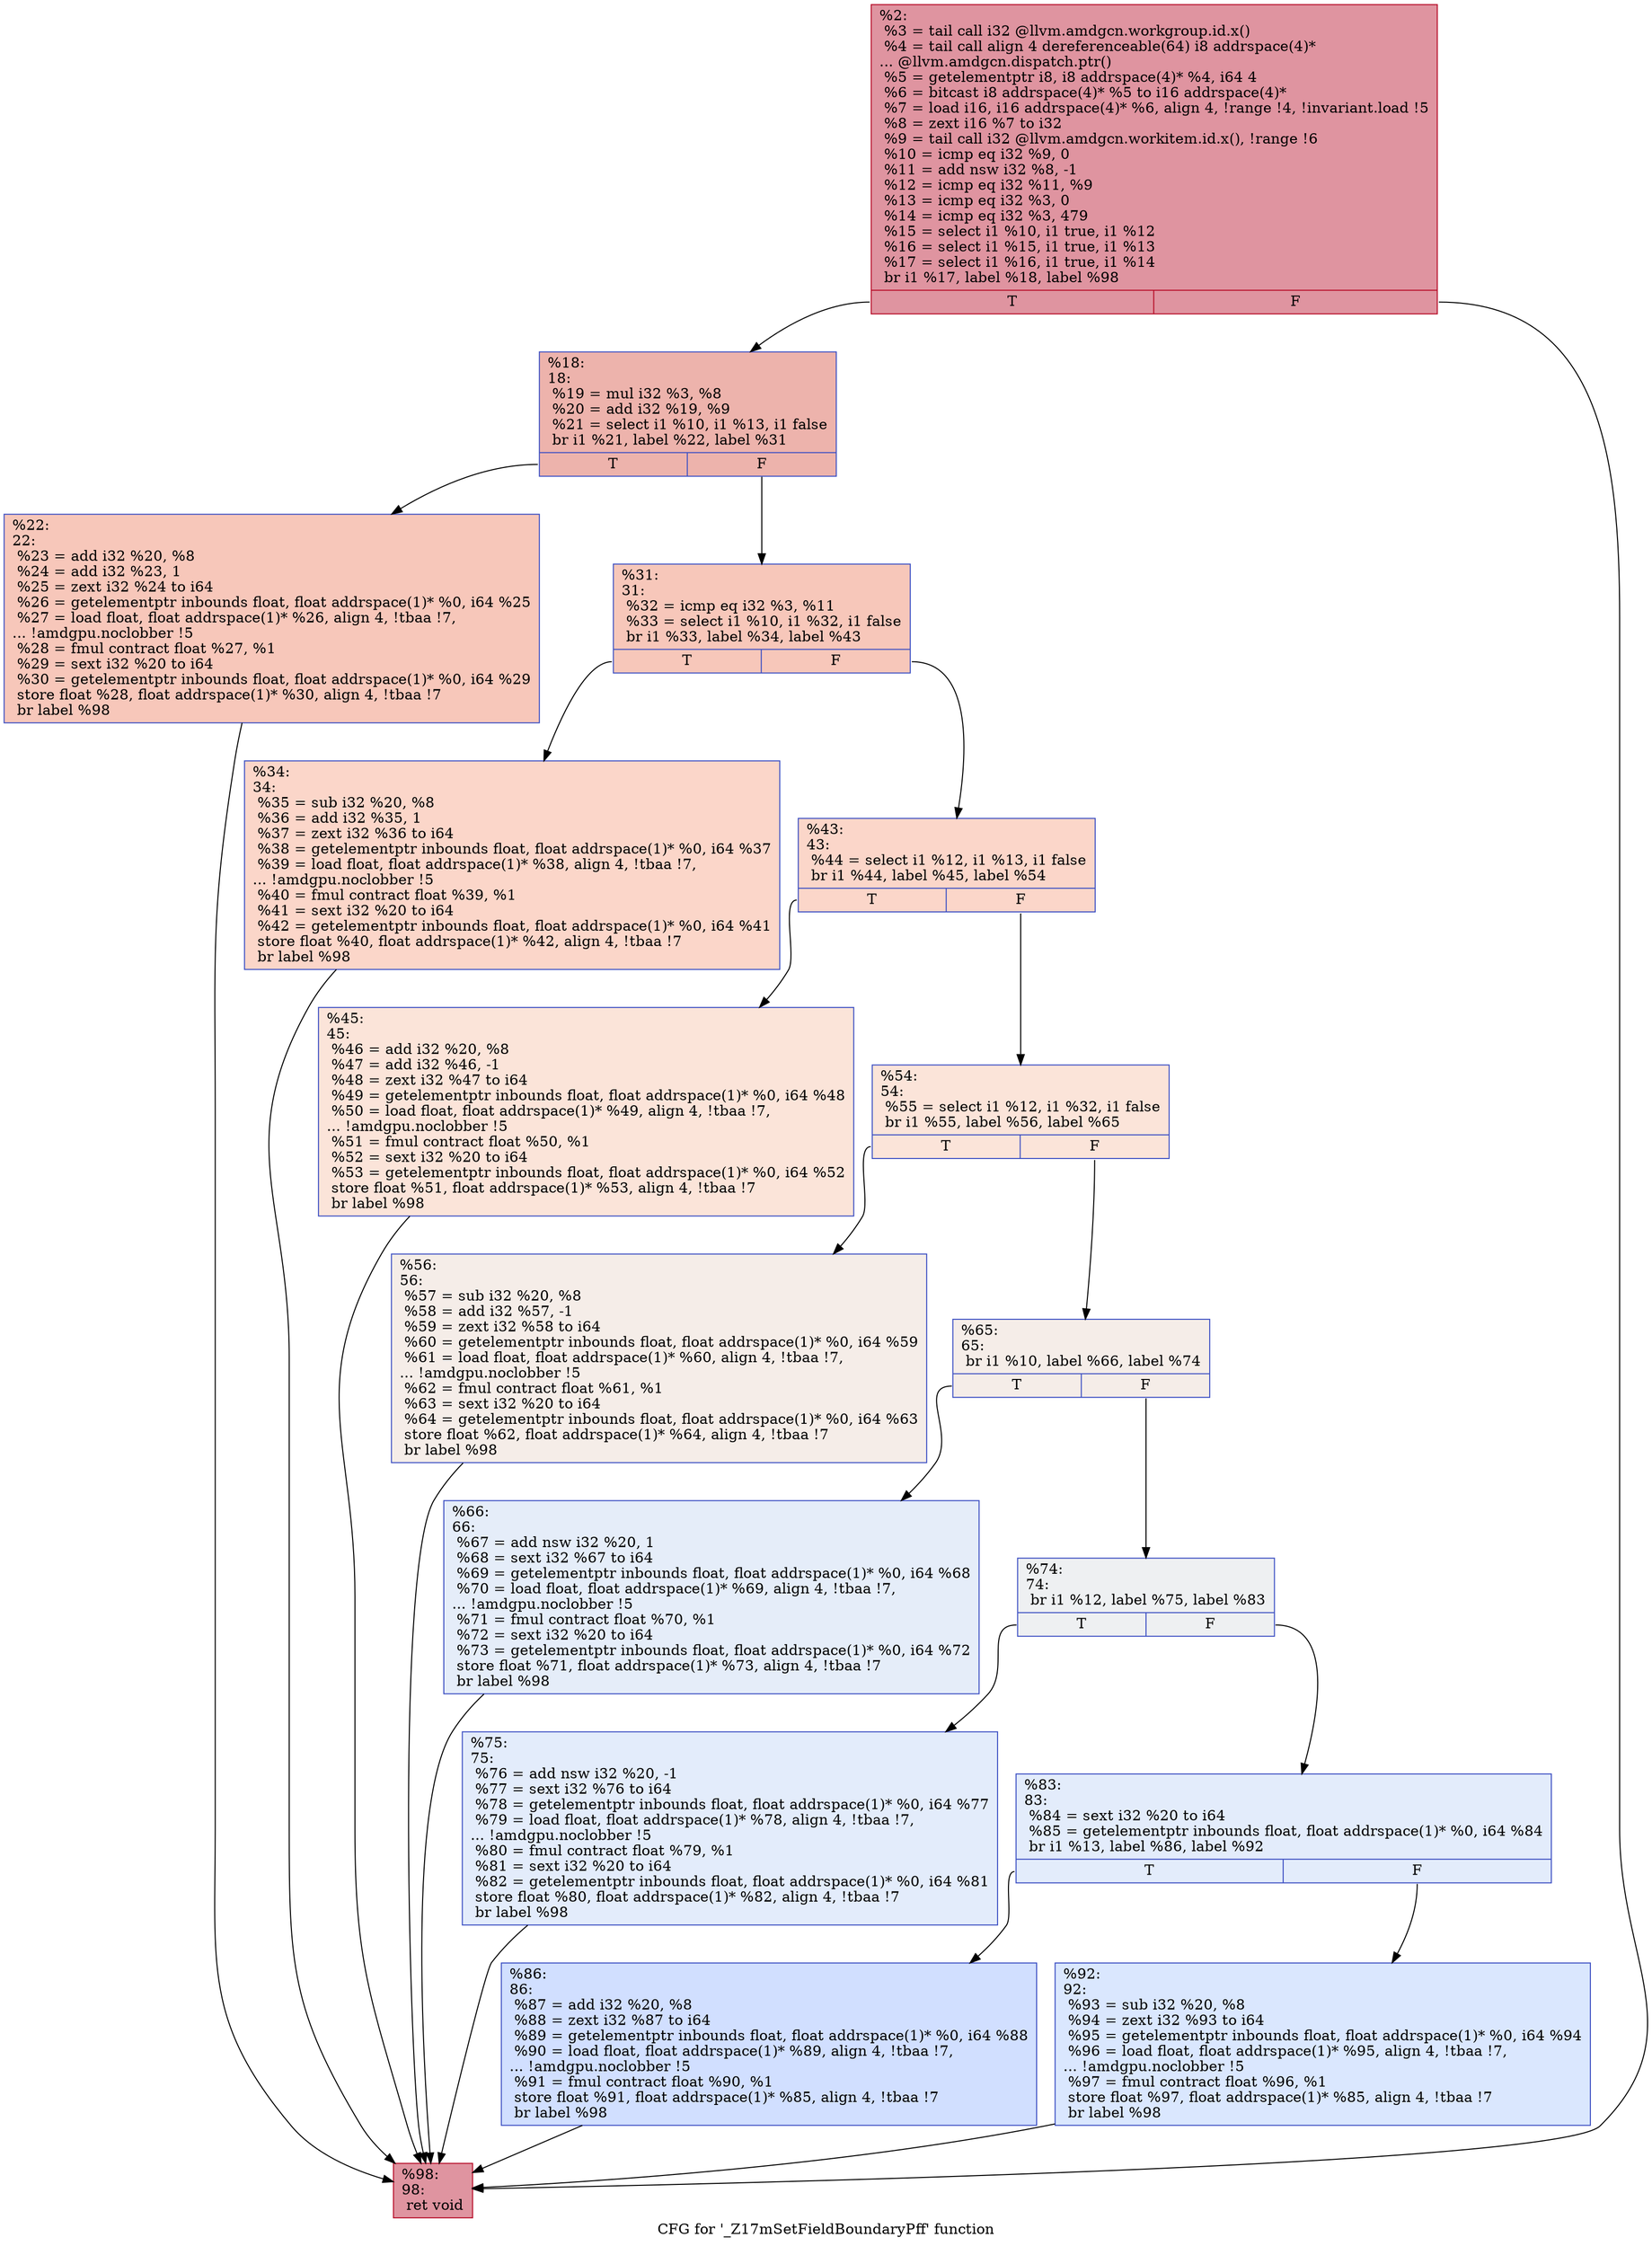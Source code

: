 digraph "CFG for '_Z17mSetFieldBoundaryPff' function" {
	label="CFG for '_Z17mSetFieldBoundaryPff' function";

	Node0x4aad170 [shape=record,color="#b70d28ff", style=filled, fillcolor="#b70d2870",label="{%2:\l  %3 = tail call i32 @llvm.amdgcn.workgroup.id.x()\l  %4 = tail call align 4 dereferenceable(64) i8 addrspace(4)*\l... @llvm.amdgcn.dispatch.ptr()\l  %5 = getelementptr i8, i8 addrspace(4)* %4, i64 4\l  %6 = bitcast i8 addrspace(4)* %5 to i16 addrspace(4)*\l  %7 = load i16, i16 addrspace(4)* %6, align 4, !range !4, !invariant.load !5\l  %8 = zext i16 %7 to i32\l  %9 = tail call i32 @llvm.amdgcn.workitem.id.x(), !range !6\l  %10 = icmp eq i32 %9, 0\l  %11 = add nsw i32 %8, -1\l  %12 = icmp eq i32 %11, %9\l  %13 = icmp eq i32 %3, 0\l  %14 = icmp eq i32 %3, 479\l  %15 = select i1 %10, i1 true, i1 %12\l  %16 = select i1 %15, i1 true, i1 %13\l  %17 = select i1 %16, i1 true, i1 %14\l  br i1 %17, label %18, label %98\l|{<s0>T|<s1>F}}"];
	Node0x4aad170:s0 -> Node0x4aaeb30;
	Node0x4aad170:s1 -> Node0x4aaf540;
	Node0x4aaeb30 [shape=record,color="#3d50c3ff", style=filled, fillcolor="#d6524470",label="{%18:\l18:                                               \l  %19 = mul i32 %3, %8\l  %20 = add i32 %19, %9\l  %21 = select i1 %10, i1 %13, i1 false\l  br i1 %21, label %22, label %31\l|{<s0>T|<s1>F}}"];
	Node0x4aaeb30:s0 -> Node0x4aaf880;
	Node0x4aaeb30:s1 -> Node0x4aaf8d0;
	Node0x4aaf880 [shape=record,color="#3d50c3ff", style=filled, fillcolor="#ec7f6370",label="{%22:\l22:                                               \l  %23 = add i32 %20, %8\l  %24 = add i32 %23, 1\l  %25 = zext i32 %24 to i64\l  %26 = getelementptr inbounds float, float addrspace(1)* %0, i64 %25\l  %27 = load float, float addrspace(1)* %26, align 4, !tbaa !7,\l... !amdgpu.noclobber !5\l  %28 = fmul contract float %27, %1\l  %29 = sext i32 %20 to i64\l  %30 = getelementptr inbounds float, float addrspace(1)* %0, i64 %29\l  store float %28, float addrspace(1)* %30, align 4, !tbaa !7\l  br label %98\l}"];
	Node0x4aaf880 -> Node0x4aaf540;
	Node0x4aaf8d0 [shape=record,color="#3d50c3ff", style=filled, fillcolor="#ec7f6370",label="{%31:\l31:                                               \l  %32 = icmp eq i32 %3, %11\l  %33 = select i1 %10, i1 %32, i1 false\l  br i1 %33, label %34, label %43\l|{<s0>T|<s1>F}}"];
	Node0x4aaf8d0:s0 -> Node0x4aaf430;
	Node0x4aaf8d0:s1 -> Node0x4ab0ff0;
	Node0x4aaf430 [shape=record,color="#3d50c3ff", style=filled, fillcolor="#f6a38570",label="{%34:\l34:                                               \l  %35 = sub i32 %20, %8\l  %36 = add i32 %35, 1\l  %37 = zext i32 %36 to i64\l  %38 = getelementptr inbounds float, float addrspace(1)* %0, i64 %37\l  %39 = load float, float addrspace(1)* %38, align 4, !tbaa !7,\l... !amdgpu.noclobber !5\l  %40 = fmul contract float %39, %1\l  %41 = sext i32 %20 to i64\l  %42 = getelementptr inbounds float, float addrspace(1)* %0, i64 %41\l  store float %40, float addrspace(1)* %42, align 4, !tbaa !7\l  br label %98\l}"];
	Node0x4aaf430 -> Node0x4aaf540;
	Node0x4ab0ff0 [shape=record,color="#3d50c3ff", style=filled, fillcolor="#f6a38570",label="{%43:\l43:                                               \l  %44 = select i1 %12, i1 %13, i1 false\l  br i1 %44, label %45, label %54\l|{<s0>T|<s1>F}}"];
	Node0x4ab0ff0:s0 -> Node0x4ab1720;
	Node0x4ab0ff0:s1 -> Node0x4ab1770;
	Node0x4ab1720 [shape=record,color="#3d50c3ff", style=filled, fillcolor="#f5c1a970",label="{%45:\l45:                                               \l  %46 = add i32 %20, %8\l  %47 = add i32 %46, -1\l  %48 = zext i32 %47 to i64\l  %49 = getelementptr inbounds float, float addrspace(1)* %0, i64 %48\l  %50 = load float, float addrspace(1)* %49, align 4, !tbaa !7,\l... !amdgpu.noclobber !5\l  %51 = fmul contract float %50, %1\l  %52 = sext i32 %20 to i64\l  %53 = getelementptr inbounds float, float addrspace(1)* %0, i64 %52\l  store float %51, float addrspace(1)* %53, align 4, !tbaa !7\l  br label %98\l}"];
	Node0x4ab1720 -> Node0x4aaf540;
	Node0x4ab1770 [shape=record,color="#3d50c3ff", style=filled, fillcolor="#f5c1a970",label="{%54:\l54:                                               \l  %55 = select i1 %12, i1 %32, i1 false\l  br i1 %55, label %56, label %65\l|{<s0>T|<s1>F}}"];
	Node0x4ab1770:s0 -> Node0x4ab1ea0;
	Node0x4ab1770:s1 -> Node0x4ab1ef0;
	Node0x4ab1ea0 [shape=record,color="#3d50c3ff", style=filled, fillcolor="#e8d6cc70",label="{%56:\l56:                                               \l  %57 = sub i32 %20, %8\l  %58 = add i32 %57, -1\l  %59 = zext i32 %58 to i64\l  %60 = getelementptr inbounds float, float addrspace(1)* %0, i64 %59\l  %61 = load float, float addrspace(1)* %60, align 4, !tbaa !7,\l... !amdgpu.noclobber !5\l  %62 = fmul contract float %61, %1\l  %63 = sext i32 %20 to i64\l  %64 = getelementptr inbounds float, float addrspace(1)* %0, i64 %63\l  store float %62, float addrspace(1)* %64, align 4, !tbaa !7\l  br label %98\l}"];
	Node0x4ab1ea0 -> Node0x4aaf540;
	Node0x4ab1ef0 [shape=record,color="#3d50c3ff", style=filled, fillcolor="#e8d6cc70",label="{%65:\l65:                                               \l  br i1 %10, label %66, label %74\l|{<s0>T|<s1>F}}"];
	Node0x4ab1ef0:s0 -> Node0x4ab0ee0;
	Node0x4ab1ef0:s1 -> Node0x4ab0f30;
	Node0x4ab0ee0 [shape=record,color="#3d50c3ff", style=filled, fillcolor="#c5d6f270",label="{%66:\l66:                                               \l  %67 = add nsw i32 %20, 1\l  %68 = sext i32 %67 to i64\l  %69 = getelementptr inbounds float, float addrspace(1)* %0, i64 %68\l  %70 = load float, float addrspace(1)* %69, align 4, !tbaa !7,\l... !amdgpu.noclobber !5\l  %71 = fmul contract float %70, %1\l  %72 = sext i32 %20 to i64\l  %73 = getelementptr inbounds float, float addrspace(1)* %0, i64 %72\l  store float %71, float addrspace(1)* %73, align 4, !tbaa !7\l  br label %98\l}"];
	Node0x4ab0ee0 -> Node0x4aaf540;
	Node0x4ab0f30 [shape=record,color="#3d50c3ff", style=filled, fillcolor="#d9dce170",label="{%74:\l74:                                               \l  br i1 %12, label %75, label %83\l|{<s0>T|<s1>F}}"];
	Node0x4ab0f30:s0 -> Node0x4ab2de0;
	Node0x4ab0f30:s1 -> Node0x4ab2e30;
	Node0x4ab2de0 [shape=record,color="#3d50c3ff", style=filled, fillcolor="#bfd3f670",label="{%75:\l75:                                               \l  %76 = add nsw i32 %20, -1\l  %77 = sext i32 %76 to i64\l  %78 = getelementptr inbounds float, float addrspace(1)* %0, i64 %77\l  %79 = load float, float addrspace(1)* %78, align 4, !tbaa !7,\l... !amdgpu.noclobber !5\l  %80 = fmul contract float %79, %1\l  %81 = sext i32 %20 to i64\l  %82 = getelementptr inbounds float, float addrspace(1)* %0, i64 %81\l  store float %80, float addrspace(1)* %82, align 4, !tbaa !7\l  br label %98\l}"];
	Node0x4ab2de0 -> Node0x4aaf540;
	Node0x4ab2e30 [shape=record,color="#3d50c3ff", style=filled, fillcolor="#bfd3f670",label="{%83:\l83:                                               \l  %84 = sext i32 %20 to i64\l  %85 = getelementptr inbounds float, float addrspace(1)* %0, i64 %84\l  br i1 %13, label %86, label %92\l|{<s0>T|<s1>F}}"];
	Node0x4ab2e30:s0 -> Node0x4ab3530;
	Node0x4ab2e30:s1 -> Node0x4ab3580;
	Node0x4ab3530 [shape=record,color="#3d50c3ff", style=filled, fillcolor="#96b7ff70",label="{%86:\l86:                                               \l  %87 = add i32 %20, %8\l  %88 = zext i32 %87 to i64\l  %89 = getelementptr inbounds float, float addrspace(1)* %0, i64 %88\l  %90 = load float, float addrspace(1)* %89, align 4, !tbaa !7,\l... !amdgpu.noclobber !5\l  %91 = fmul contract float %90, %1\l  store float %91, float addrspace(1)* %85, align 4, !tbaa !7\l  br label %98\l}"];
	Node0x4ab3530 -> Node0x4aaf540;
	Node0x4ab3580 [shape=record,color="#3d50c3ff", style=filled, fillcolor="#abc8fd70",label="{%92:\l92:                                               \l  %93 = sub i32 %20, %8\l  %94 = zext i32 %93 to i64\l  %95 = getelementptr inbounds float, float addrspace(1)* %0, i64 %94\l  %96 = load float, float addrspace(1)* %95, align 4, !tbaa !7,\l... !amdgpu.noclobber !5\l  %97 = fmul contract float %96, %1\l  store float %97, float addrspace(1)* %85, align 4, !tbaa !7\l  br label %98\l}"];
	Node0x4ab3580 -> Node0x4aaf540;
	Node0x4aaf540 [shape=record,color="#b70d28ff", style=filled, fillcolor="#b70d2870",label="{%98:\l98:                                               \l  ret void\l}"];
}

